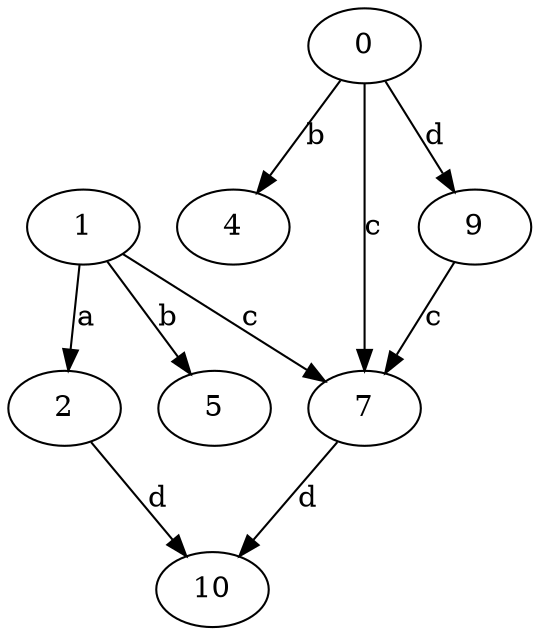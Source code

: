 strict digraph  {
1;
2;
0;
4;
5;
7;
9;
10;
1 -> 2  [label=a];
1 -> 5  [label=b];
1 -> 7  [label=c];
2 -> 10  [label=d];
0 -> 4  [label=b];
0 -> 7  [label=c];
0 -> 9  [label=d];
7 -> 10  [label=d];
9 -> 7  [label=c];
}
